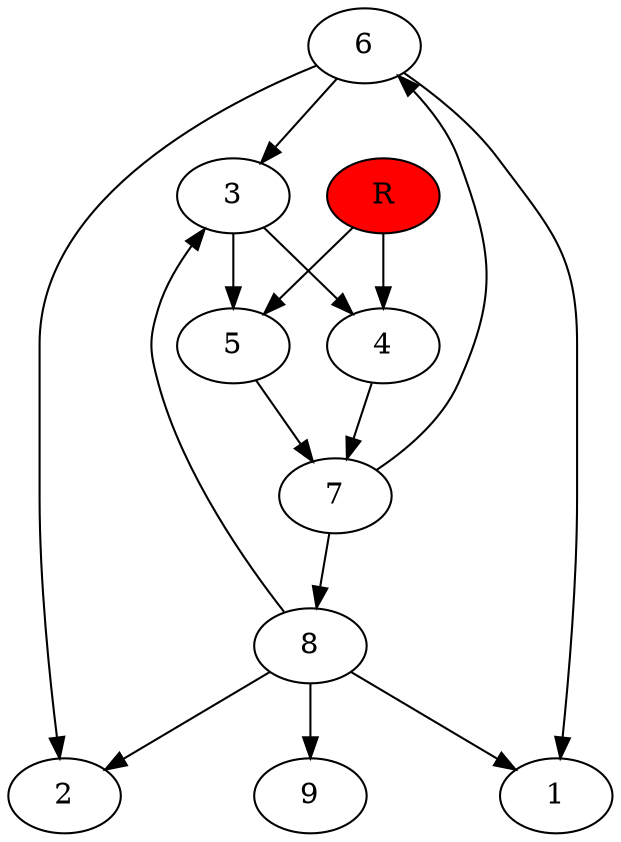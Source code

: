 digraph prb38643 {
	1
	2
	3
	4
	5
	6
	7
	8
	R [fillcolor="#ff0000" style=filled]
	3 -> 4
	3 -> 5
	4 -> 7
	5 -> 7
	6 -> 1
	6 -> 2
	6 -> 3
	7 -> 6
	7 -> 8
	8 -> 1
	8 -> 2
	8 -> 3
	8 -> 9
	R -> 4
	R -> 5
}
